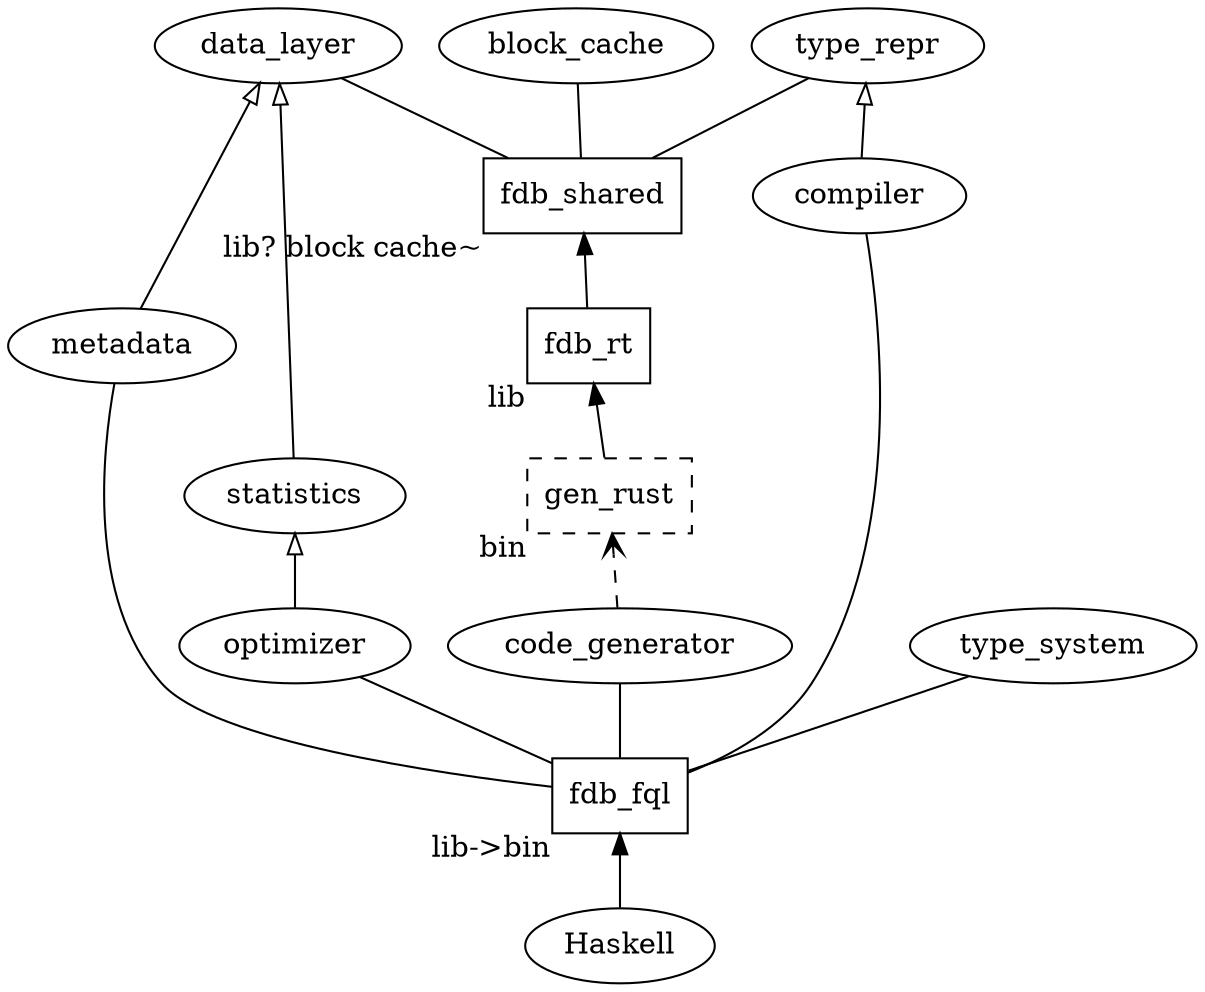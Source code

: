 digraph G {
  rankdir=BT

  Haskell -> fdb_fql
  gen_rust -> fdb_rt
  fdb_rt -> fdb_shared

  fdb_fql [shape=rect, xlabel="lib->bin"]
  fdb_rt [shape=rect, xlabel=lib]
  fdb_shared [shape=rect, xlabel="lib? block cache~"]
  gen_rust [shape=rect, style=dashed, xlabel=bin]

  // components contained in each piece
  edge [arrowhead=none]
  fdb_fql -> metadata
  fdb_fql -> code_generator
  fdb_fql -> compiler
  fdb_fql -> type_system
  fdb_fql -> optimizer

  fdb_shared -> data_layer
  fdb_shared -> block_cache
  fdb_shared -> type_repr

  // inter-component dependencies
  edge [arrowhead=empty]
  compiler -> type_repr
  optimizer -> statistics
  statistics -> data_layer
  metadata -> data_layer

  code_generator -> gen_rust [arrowhead=vee, style=dashed]
}
